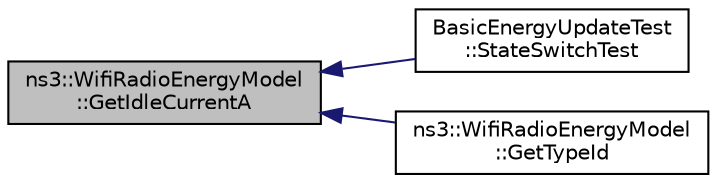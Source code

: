 digraph "ns3::WifiRadioEnergyModel::GetIdleCurrentA"
{
  edge [fontname="Helvetica",fontsize="10",labelfontname="Helvetica",labelfontsize="10"];
  node [fontname="Helvetica",fontsize="10",shape=record];
  rankdir="LR";
  Node1 [label="ns3::WifiRadioEnergyModel\l::GetIdleCurrentA",height=0.2,width=0.4,color="black", fillcolor="grey75", style="filled", fontcolor="black"];
  Node1 -> Node2 [dir="back",color="midnightblue",fontsize="10",style="solid"];
  Node2 [label="BasicEnergyUpdateTest\l::StateSwitchTest",height=0.2,width=0.4,color="black", fillcolor="white", style="filled",URL="$d5/de0/classBasicEnergyUpdateTest.html#aebdf7df054db21ed34826ccdf208f6a6"];
  Node1 -> Node3 [dir="back",color="midnightblue",fontsize="10",style="solid"];
  Node3 [label="ns3::WifiRadioEnergyModel\l::GetTypeId",height=0.2,width=0.4,color="black", fillcolor="white", style="filled",URL="$dd/dd4/classns3_1_1WifiRadioEnergyModel.html#a7898fc79812e8d7bb1141377bedb0a43",tooltip="Get the type ID. "];
}
